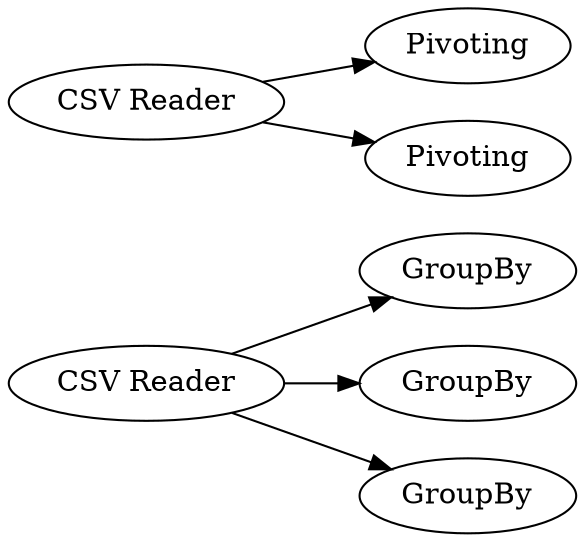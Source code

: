 digraph {
	1 [label="CSV Reader"]
	2 [label=GroupBy]
	3 [label=GroupBy]
	4 [label=GroupBy]
	5 [label="CSV Reader"]
	6 [label=Pivoting]
	7 [label=Pivoting]
	1 -> 2
	1 -> 3
	1 -> 4
	5 -> 6
	5 -> 7
	rankdir=LR
}

